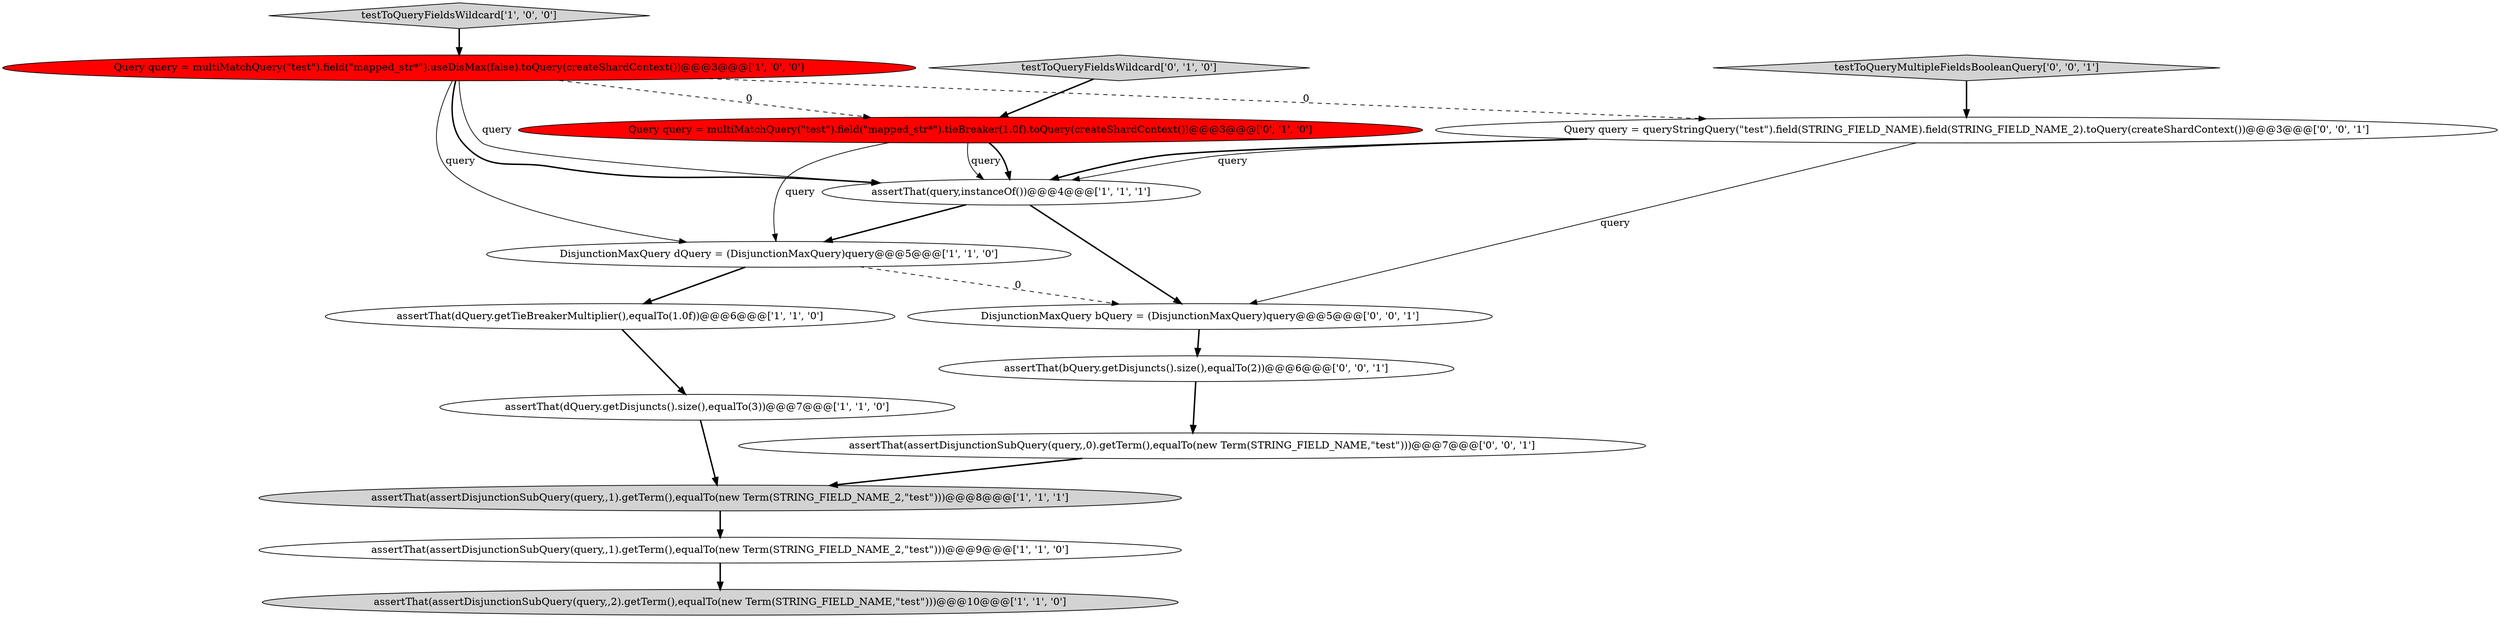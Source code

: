 digraph {
10 [style = filled, label = "Query query = multiMatchQuery(\"test\").field(\"mapped_str*\").tieBreaker(1.0f).toQuery(createShardContext())@@@3@@@['0', '1', '0']", fillcolor = red, shape = ellipse image = "AAA1AAABBB2BBB"];
12 [style = filled, label = "assertThat(assertDisjunctionSubQuery(query,,0).getTerm(),equalTo(new Term(STRING_FIELD_NAME,\"test\")))@@@7@@@['0', '0', '1']", fillcolor = white, shape = ellipse image = "AAA0AAABBB3BBB"];
14 [style = filled, label = "testToQueryMultipleFieldsBooleanQuery['0', '0', '1']", fillcolor = lightgray, shape = diamond image = "AAA0AAABBB3BBB"];
2 [style = filled, label = "assertThat(dQuery.getTieBreakerMultiplier(),equalTo(1.0f))@@@6@@@['1', '1', '0']", fillcolor = white, shape = ellipse image = "AAA0AAABBB1BBB"];
1 [style = filled, label = "assertThat(dQuery.getDisjuncts().size(),equalTo(3))@@@7@@@['1', '1', '0']", fillcolor = white, shape = ellipse image = "AAA0AAABBB1BBB"];
3 [style = filled, label = "testToQueryFieldsWildcard['1', '0', '0']", fillcolor = lightgray, shape = diamond image = "AAA0AAABBB1BBB"];
4 [style = filled, label = "assertThat(assertDisjunctionSubQuery(query,,1).getTerm(),equalTo(new Term(STRING_FIELD_NAME_2,\"test\")))@@@9@@@['1', '1', '0']", fillcolor = white, shape = ellipse image = "AAA0AAABBB1BBB"];
5 [style = filled, label = "assertThat(query,instanceOf())@@@4@@@['1', '1', '1']", fillcolor = white, shape = ellipse image = "AAA0AAABBB1BBB"];
13 [style = filled, label = "assertThat(bQuery.getDisjuncts().size(),equalTo(2))@@@6@@@['0', '0', '1']", fillcolor = white, shape = ellipse image = "AAA0AAABBB3BBB"];
15 [style = filled, label = "DisjunctionMaxQuery bQuery = (DisjunctionMaxQuery)query@@@5@@@['0', '0', '1']", fillcolor = white, shape = ellipse image = "AAA0AAABBB3BBB"];
9 [style = filled, label = "testToQueryFieldsWildcard['0', '1', '0']", fillcolor = lightgray, shape = diamond image = "AAA0AAABBB2BBB"];
6 [style = filled, label = "DisjunctionMaxQuery dQuery = (DisjunctionMaxQuery)query@@@5@@@['1', '1', '0']", fillcolor = white, shape = ellipse image = "AAA0AAABBB1BBB"];
7 [style = filled, label = "assertThat(assertDisjunctionSubQuery(query,,2).getTerm(),equalTo(new Term(STRING_FIELD_NAME,\"test\")))@@@10@@@['1', '1', '0']", fillcolor = lightgray, shape = ellipse image = "AAA0AAABBB1BBB"];
8 [style = filled, label = "assertThat(assertDisjunctionSubQuery(query,,1).getTerm(),equalTo(new Term(STRING_FIELD_NAME_2,\"test\")))@@@8@@@['1', '1', '1']", fillcolor = lightgray, shape = ellipse image = "AAA0AAABBB1BBB"];
11 [style = filled, label = "Query query = queryStringQuery(\"test\").field(STRING_FIELD_NAME).field(STRING_FIELD_NAME_2).toQuery(createShardContext())@@@3@@@['0', '0', '1']", fillcolor = white, shape = ellipse image = "AAA0AAABBB3BBB"];
0 [style = filled, label = "Query query = multiMatchQuery(\"test\").field(\"mapped_str*\").useDisMax(false).toQuery(createShardContext())@@@3@@@['1', '0', '0']", fillcolor = red, shape = ellipse image = "AAA1AAABBB1BBB"];
15->13 [style = bold, label=""];
1->8 [style = bold, label=""];
10->5 [style = solid, label="query"];
0->6 [style = solid, label="query"];
2->1 [style = bold, label=""];
5->15 [style = bold, label=""];
0->11 [style = dashed, label="0"];
9->10 [style = bold, label=""];
0->5 [style = solid, label="query"];
4->7 [style = bold, label=""];
3->0 [style = bold, label=""];
0->10 [style = dashed, label="0"];
6->2 [style = bold, label=""];
11->15 [style = solid, label="query"];
11->5 [style = bold, label=""];
13->12 [style = bold, label=""];
10->5 [style = bold, label=""];
5->6 [style = bold, label=""];
6->15 [style = dashed, label="0"];
12->8 [style = bold, label=""];
10->6 [style = solid, label="query"];
11->5 [style = solid, label="query"];
8->4 [style = bold, label=""];
14->11 [style = bold, label=""];
0->5 [style = bold, label=""];
}
